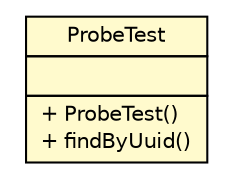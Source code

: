 #!/usr/local/bin/dot
#
# Class diagram 
# Generated by UMLGraph version 5.1 (http://www.umlgraph.org/)
#

digraph G {
	edge [fontname="Helvetica",fontsize=10,labelfontname="Helvetica",labelfontsize=10];
	node [fontname="Helvetica",fontsize=10,shape=plaintext];
	nodesep=0.25;
	ranksep=0.5;
	// net.sereneproject.collector.domain.ProbeTest
	c324 [label=<<table title="net.sereneproject.collector.domain.ProbeTest" border="0" cellborder="1" cellspacing="0" cellpadding="2" port="p" bgcolor="lemonChiffon" href="./ProbeTest.html">
		<tr><td><table border="0" cellspacing="0" cellpadding="1">
<tr><td align="center" balign="center"> ProbeTest </td></tr>
		</table></td></tr>
		<tr><td><table border="0" cellspacing="0" cellpadding="1">
<tr><td align="left" balign="left">  </td></tr>
		</table></td></tr>
		<tr><td><table border="0" cellspacing="0" cellpadding="1">
<tr><td align="left" balign="left"> + ProbeTest() </td></tr>
<tr><td align="left" balign="left"> + findByUuid() </td></tr>
		</table></td></tr>
		</table>>, fontname="Helvetica", fontcolor="black", fontsize=10.0];
}

